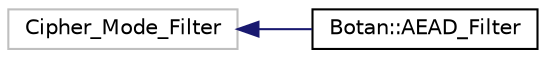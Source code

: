 digraph "Graphical Class Hierarchy"
{
  edge [fontname="Helvetica",fontsize="10",labelfontname="Helvetica",labelfontsize="10"];
  node [fontname="Helvetica",fontsize="10",shape=record];
  rankdir="LR";
  Node710 [label="Cipher_Mode_Filter",height=0.2,width=0.4,color="grey75", fillcolor="white", style="filled"];
  Node710 -> Node0 [dir="back",color="midnightblue",fontsize="10",style="solid",fontname="Helvetica"];
  Node0 [label="Botan::AEAD_Filter",height=0.2,width=0.4,color="black", fillcolor="white", style="filled",URL="$class_botan_1_1_a_e_a_d___filter.html"];
}
